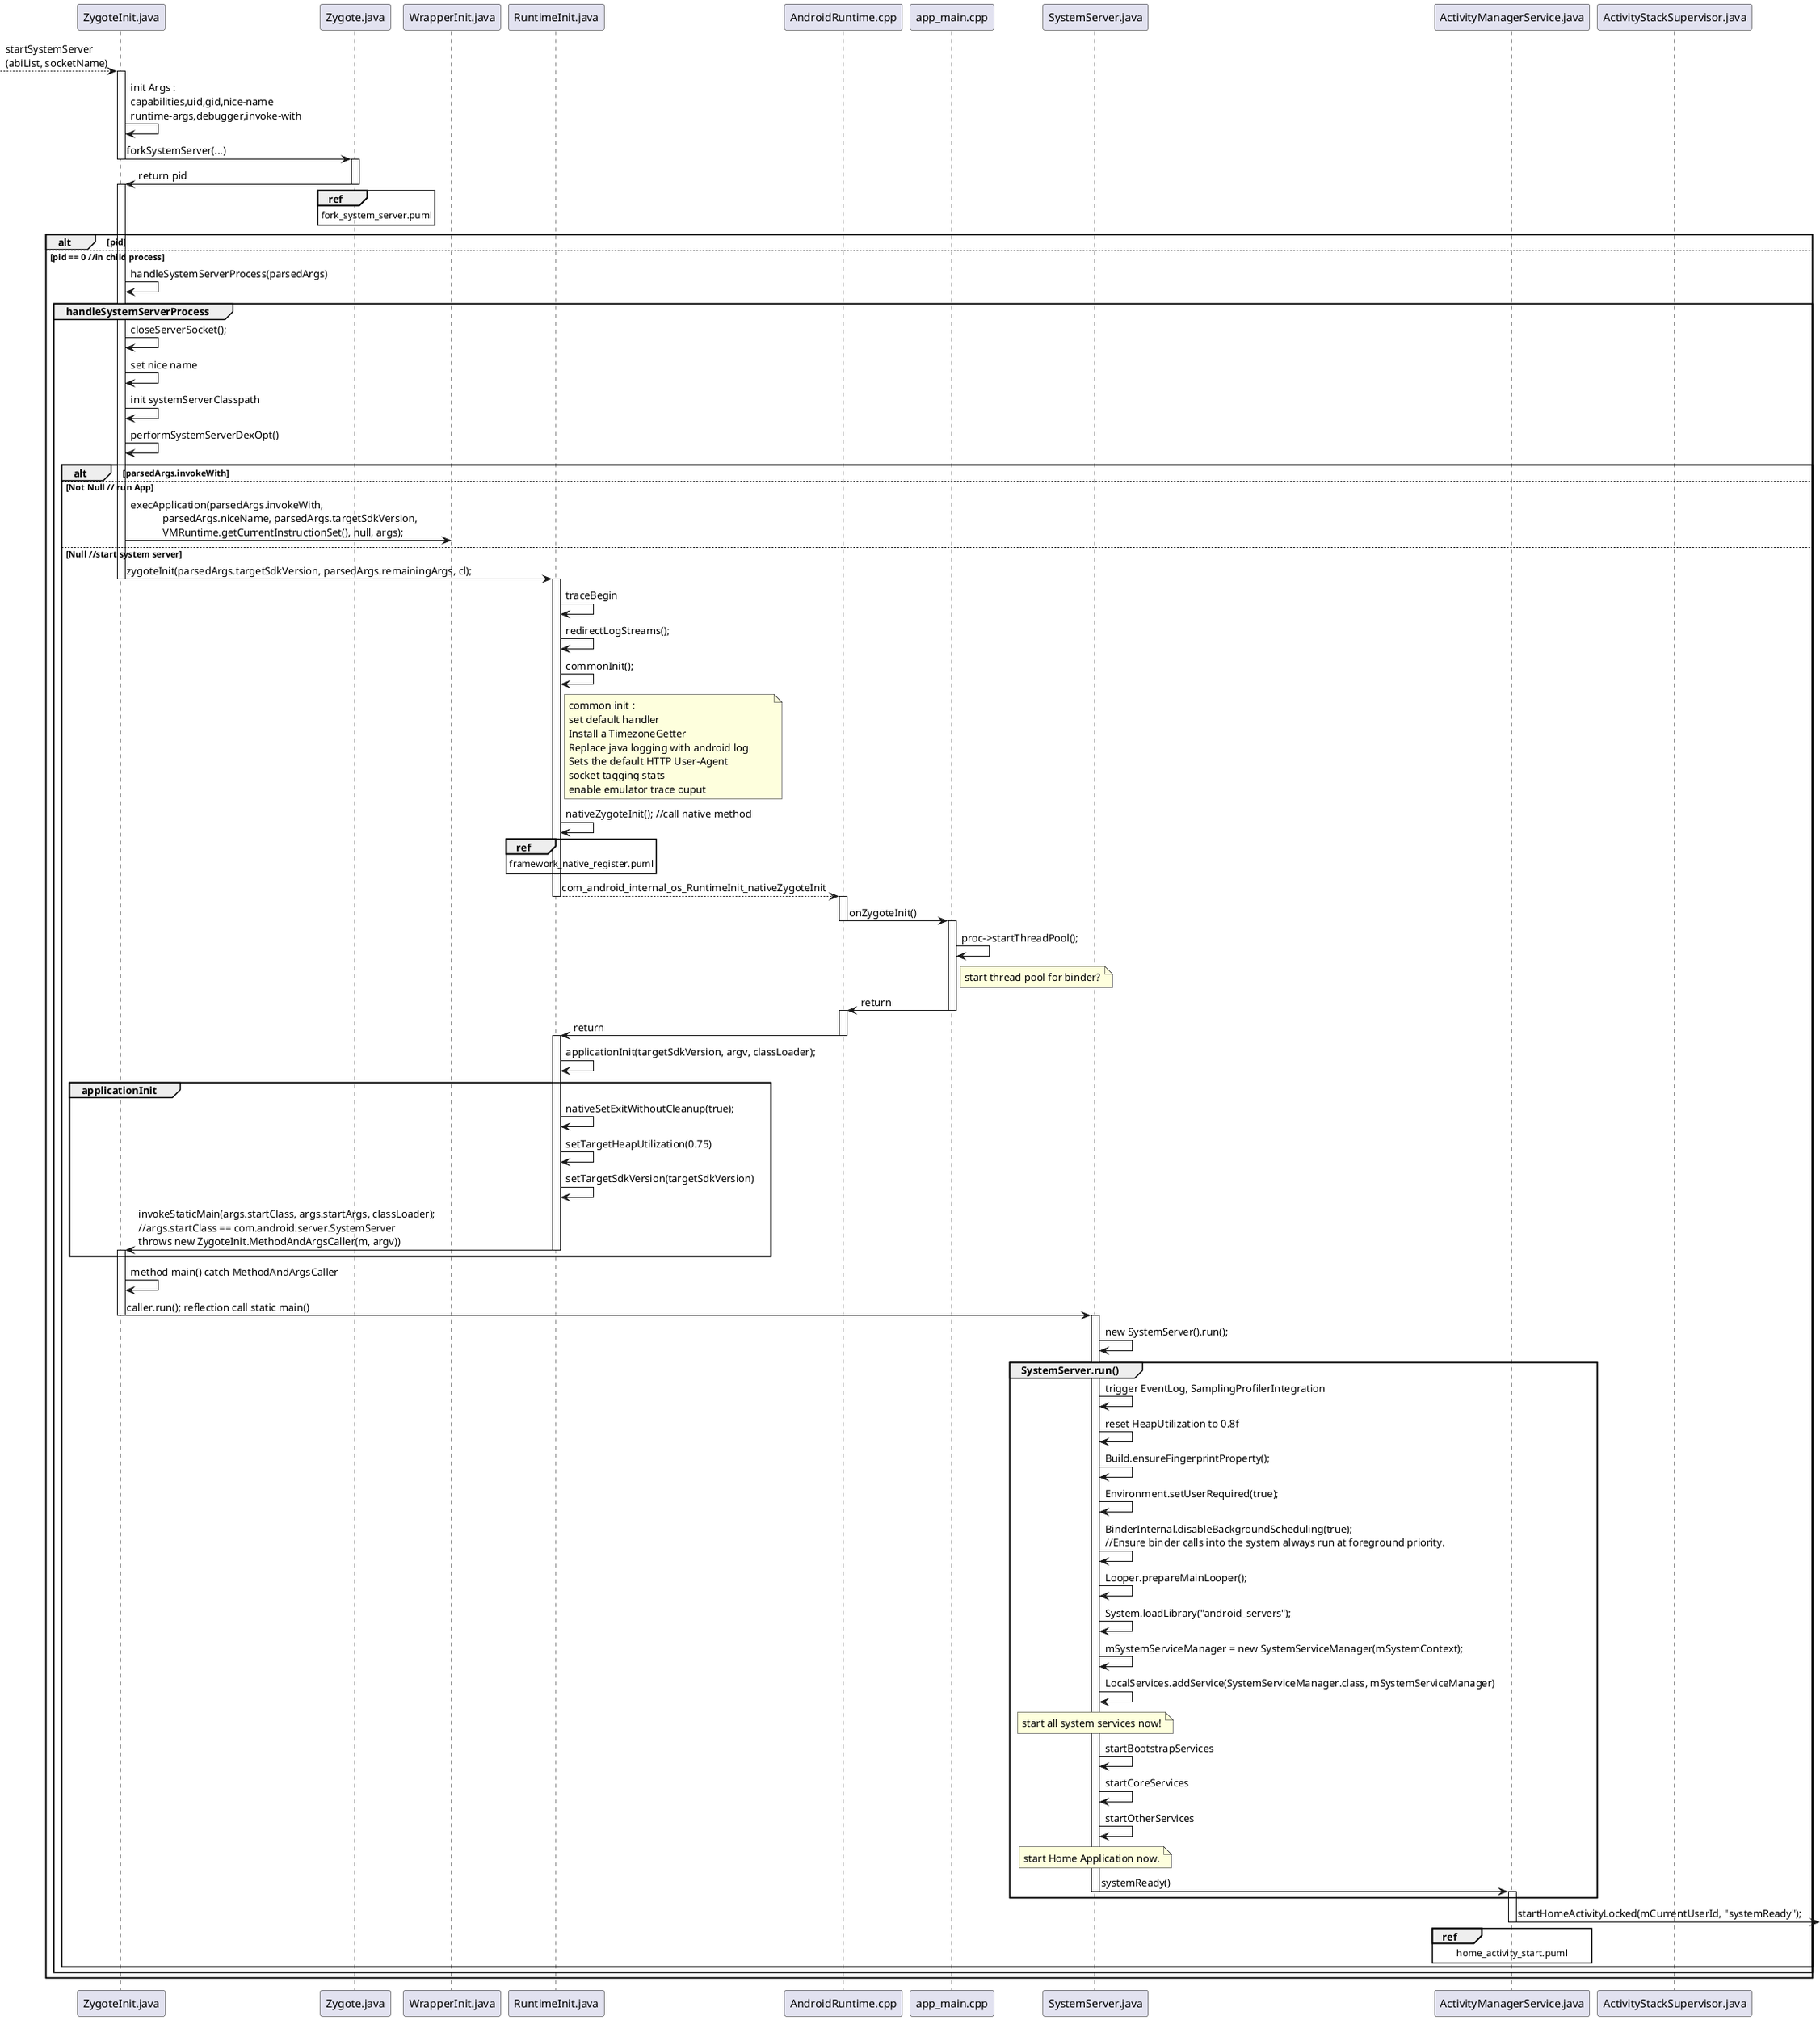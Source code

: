 @startuml
participant ZygoteInit as "ZygoteInit.java"
participant Zygote as "Zygote.java"
participant WrapperInit as "WrapperInit.java"
participant RuntimeInit as "RuntimeInit.java"
participant AndroidRuntime as "AndroidRuntime.cpp"
participant AppMain as "app_main.cpp"
participant SystemServer as "SystemServer.java"
participant ActivityManagerService as "ActivityManagerService.java"
participant ActivityStackSupervisor as "ActivityStackSupervisor.java"

--> ZygoteInit : startSystemServer\n(abiList, socketName)
activate ZygoteInit
ZygoteInit -> ZygoteInit : init Args : \ncapabilities,uid,gid,nice-name\
    \nruntime-args,debugger,invoke-with
ZygoteInit -> Zygote : forkSystemServer(...)
deactivate ZygoteInit

activate Zygote
Zygote -> ZygoteInit : return pid
ref over Zygote : fork_system_server.puml
deactivate Zygote

activate ZygoteInit
alt pid
else pid == 0 //in child process

ZygoteInit -> ZygoteInit : handleSystemServerProcess(parsedArgs)

group handleSystemServerProcess
    ZygoteInit -> ZygoteInit : closeServerSocket();
    ZygoteInit -> ZygoteInit : set nice name
    ZygoteInit -> ZygoteInit : init systemServerClasspath
    ZygoteInit -> ZygoteInit : performSystemServerDexOpt()

    alt parsedArgs.invokeWith
    else Not Null // run App
        ZygoteInit -> WrapperInit : execApplication(parsedArgs.invokeWith,\
        \n            parsedArgs.niceName, parsedArgs.targetSdkVersion,\
        \n            VMRuntime.getCurrentInstructionSet(), null, args);

    else Null //start system server
        ZygoteInit -> RuntimeInit : zygoteInit(parsedArgs.targetSdkVersion, parsedArgs.remainingArgs, cl);
        deactivate ZygoteInit

        activate RuntimeInit
        RuntimeInit -> RuntimeInit : traceBegin
        RuntimeInit -> RuntimeInit : redirectLogStreams();
        RuntimeInit -> RuntimeInit : commonInit();

        note right of RuntimeInit : common init : \
        \nset default handler\
        \nInstall a TimezoneGetter\
        \nReplace java logging with android log\
        \nSets the default HTTP User-Agent\
        \nsocket tagging stats\
        \nenable emulator trace ouput

        RuntimeInit -> RuntimeInit : nativeZygoteInit(); //call native method

        ref over RuntimeInit : framework_native_register.puml

        RuntimeInit --> AndroidRuntime : com_android_internal_os_RuntimeInit_nativeZygoteInit
        deactivate RuntimeInit

        activate AndroidRuntime
        AndroidRuntime -> AppMain : onZygoteInit()
        deactivate AndroidRuntime

        activate AppMain
        AppMain -> AppMain : proc->startThreadPool();
        note right of AppMain : start thread pool for binder?
        AppMain -> AndroidRuntime : return
        deactivate AppMain

        activate AndroidRuntime
        AndroidRuntime -> RuntimeInit : return
        deactivate AndroidRuntime

        activate RuntimeInit
        RuntimeInit -> RuntimeInit : applicationInit(targetSdkVersion, argv, classLoader);

        group applicationInit
            RuntimeInit -> RuntimeInit : nativeSetExitWithoutCleanup(true);
            RuntimeInit -> RuntimeInit : setTargetHeapUtilization(0.75)
            RuntimeInit -> RuntimeInit : setTargetSdkVersion(targetSdkVersion)
            RuntimeInit -> ZygoteInit : invokeStaticMain(args.startClass, args.startArgs, classLoader);\
            \n//args.startClass == com.android.server.SystemServer\
            \nthrows new ZygoteInit.MethodAndArgsCaller(m, argv))
            deactivate RuntimeInit
            activate ZygoteInit
        end

        ZygoteInit -> ZygoteInit : method main() catch MethodAndArgsCaller
        ZygoteInit -> SystemServer : caller.run(); reflection call static main()
        deactivate ZygoteInit

        activate SystemServer
        SystemServer -> SystemServer : new SystemServer().run();

        group SystemServer.run()
            SystemServer -> SystemServer : trigger EventLog, SamplingProfilerIntegration
            SystemServer -> SystemServer : reset HeapUtilization to 0.8f
            SystemServer -> SystemServer : Build.ensureFingerprintProperty();
            SystemServer -> SystemServer : Environment.setUserRequired(true);
            SystemServer -> SystemServer : BinderInternal.disableBackgroundScheduling(true);\
            \n//Ensure binder calls into the system always run at foreground priority.
            SystemServer -> SystemServer : Looper.prepareMainLooper();
            SystemServer -> SystemServer : System.loadLibrary("android_servers");
            SystemServer -> SystemServer : mSystemServiceManager = new SystemServiceManager(mSystemContext);
            SystemServer -> SystemServer : LocalServices.addService(SystemServiceManager.class, mSystemServiceManager)
            note over SystemServer : start all system services now!
            SystemServer -> SystemServer : startBootstrapServices
            SystemServer -> SystemServer : startCoreServices
            SystemServer -> SystemServer : startOtherServices
            note over SystemServer : start Home Application now.
            SystemServer -> ActivityManagerService : systemReady()
            deactivate SystemServer
            activate ActivityManagerService
        end

        ActivityManagerService ->  : startHomeActivityLocked(mCurrentUserId, "systemReady");
        ref over ActivityManagerService : home_activity_start.puml
        deactivate ActivityManagerService
        deactivate RuntimeInit
    end
end

end


@enduml